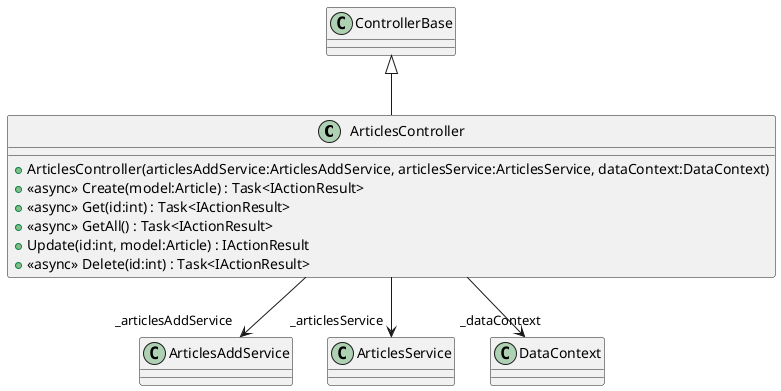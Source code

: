 @startuml
class ArticlesController {
    + ArticlesController(articlesAddService:ArticlesAddService, articlesService:ArticlesService, dataContext:DataContext)
    + <<async>> Create(model:Article) : Task<IActionResult>
    + <<async>> Get(id:int) : Task<IActionResult>
    + <<async>> GetAll() : Task<IActionResult>
    + Update(id:int, model:Article) : IActionResult
    + <<async>> Delete(id:int) : Task<IActionResult>
}
ControllerBase <|-- ArticlesController
ArticlesController --> "_articlesAddService" ArticlesAddService
ArticlesController --> "_articlesService" ArticlesService
ArticlesController --> "_dataContext" DataContext
@enduml
